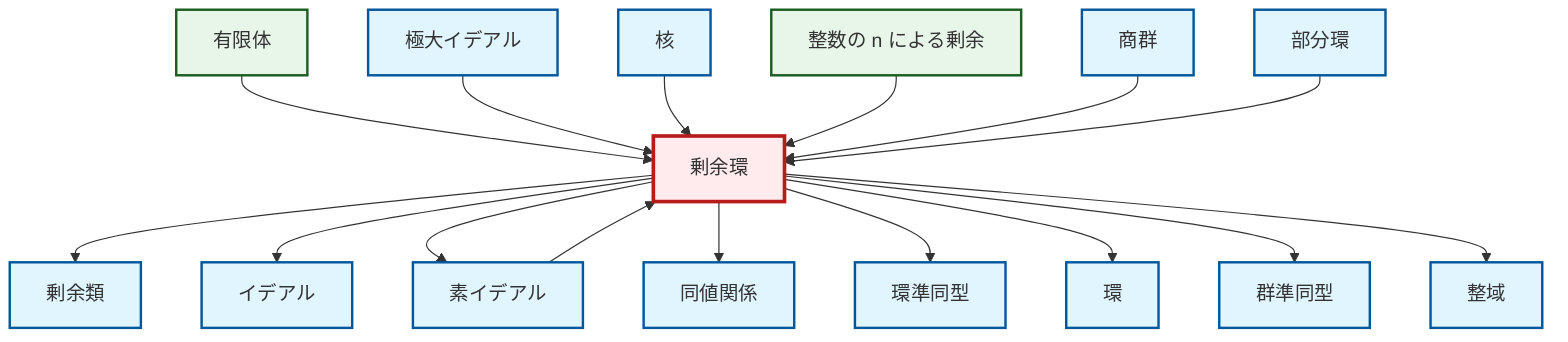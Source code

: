 graph TD
    classDef definition fill:#e1f5fe,stroke:#01579b,stroke-width:2px
    classDef theorem fill:#f3e5f5,stroke:#4a148c,stroke-width:2px
    classDef axiom fill:#fff3e0,stroke:#e65100,stroke-width:2px
    classDef example fill:#e8f5e9,stroke:#1b5e20,stroke-width:2px
    classDef current fill:#ffebee,stroke:#b71c1c,stroke-width:3px
    def-maximal-ideal["極大イデアル"]:::definition
    def-kernel["核"]:::definition
    def-quotient-group["商群"]:::definition
    ex-quotient-integers-mod-n["整数の n による剰余"]:::example
    def-ring["環"]:::definition
    def-equivalence-relation["同値関係"]:::definition
    def-ideal["イデアル"]:::definition
    def-coset["剰余類"]:::definition
    def-ring-homomorphism["環準同型"]:::definition
    def-subring["部分環"]:::definition
    def-prime-ideal["素イデアル"]:::definition
    def-homomorphism["群準同型"]:::definition
    def-quotient-ring["剰余環"]:::definition
    ex-finite-field["有限体"]:::example
    def-integral-domain["整域"]:::definition
    ex-finite-field --> def-quotient-ring
    def-quotient-ring --> def-coset
    def-quotient-ring --> def-ideal
    def-prime-ideal --> def-quotient-ring
    def-maximal-ideal --> def-quotient-ring
    def-quotient-ring --> def-prime-ideal
    def-kernel --> def-quotient-ring
    ex-quotient-integers-mod-n --> def-quotient-ring
    def-quotient-ring --> def-equivalence-relation
    def-quotient-ring --> def-ring-homomorphism
    def-quotient-ring --> def-ring
    def-quotient-group --> def-quotient-ring
    def-quotient-ring --> def-homomorphism
    def-quotient-ring --> def-integral-domain
    def-subring --> def-quotient-ring
    class def-quotient-ring current